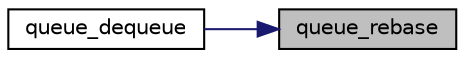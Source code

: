 digraph "queue_rebase"
{
 // INTERACTIVE_SVG=YES
 // LATEX_PDF_SIZE
  edge [fontname="Helvetica",fontsize="10",labelfontname="Helvetica",labelfontsize="10"];
  node [fontname="Helvetica",fontsize="10",shape=record];
  rankdir="RL";
  Node34 [label="queue_rebase",height=0.2,width=0.4,color="black", fillcolor="grey75", style="filled", fontcolor="black",tooltip=" "];
  Node34 -> Node35 [dir="back",color="midnightblue",fontsize="10",style="solid",fontname="Helvetica"];
  Node35 [label="queue_dequeue",height=0.2,width=0.4,color="black", fillcolor="white", style="filled",URL="$queue_8h.html#a059d68711525c149ccf2361f360537e9",tooltip=" "];
}
